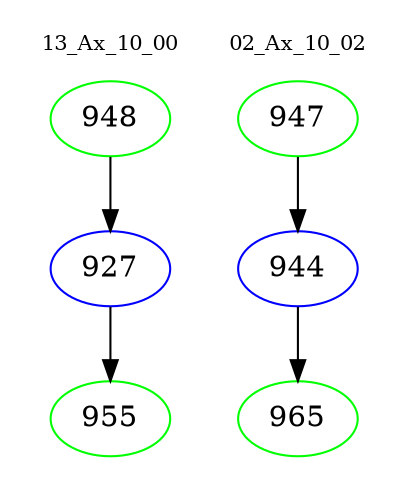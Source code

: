 digraph{
subgraph cluster_0 {
color = white
label = "13_Ax_10_00";
fontsize=10;
T0_948 [label="948", color="green"]
T0_948 -> T0_927 [color="black"]
T0_927 [label="927", color="blue"]
T0_927 -> T0_955 [color="black"]
T0_955 [label="955", color="green"]
}
subgraph cluster_1 {
color = white
label = "02_Ax_10_02";
fontsize=10;
T1_947 [label="947", color="green"]
T1_947 -> T1_944 [color="black"]
T1_944 [label="944", color="blue"]
T1_944 -> T1_965 [color="black"]
T1_965 [label="965", color="green"]
}
}
